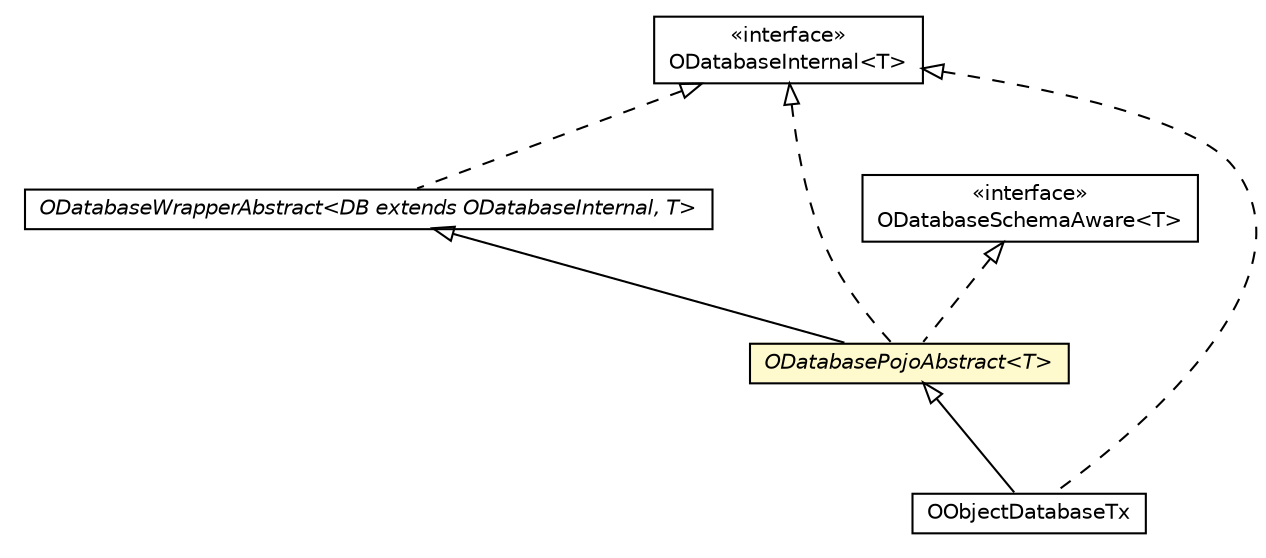 #!/usr/local/bin/dot
#
# Class diagram 
# Generated by UMLGraph version R5_6-24-gf6e263 (http://www.umlgraph.org/)
#

digraph G {
	edge [fontname="Helvetica",fontsize=10,labelfontname="Helvetica",labelfontsize=10];
	node [fontname="Helvetica",fontsize=10,shape=plaintext];
	nodesep=0.25;
	ranksep=0.5;
	// com.orientechnologies.orient.core.db.ODatabaseWrapperAbstract<DB extends com.orientechnologies.orient.core.db.ODatabaseInternal, T>
	c1373978 [label=<<table title="com.orientechnologies.orient.core.db.ODatabaseWrapperAbstract" border="0" cellborder="1" cellspacing="0" cellpadding="2" port="p" href="../../core/db/ODatabaseWrapperAbstract.html">
		<tr><td><table border="0" cellspacing="0" cellpadding="1">
<tr><td align="center" balign="center"><font face="Helvetica-Oblique"> ODatabaseWrapperAbstract&lt;DB extends ODatabaseInternal, T&gt; </font></td></tr>
		</table></td></tr>
		</table>>, URL="../../core/db/ODatabaseWrapperAbstract.html", fontname="Helvetica", fontcolor="black", fontsize=10.0];
	// com.orientechnologies.orient.core.db.ODatabaseInternal<T>
	c1373994 [label=<<table title="com.orientechnologies.orient.core.db.ODatabaseInternal" border="0" cellborder="1" cellspacing="0" cellpadding="2" port="p" href="../../core/db/ODatabaseInternal.html">
		<tr><td><table border="0" cellspacing="0" cellpadding="1">
<tr><td align="center" balign="center"> &#171;interface&#187; </td></tr>
<tr><td align="center" balign="center"> ODatabaseInternal&lt;T&gt; </td></tr>
		</table></td></tr>
		</table>>, URL="../../core/db/ODatabaseInternal.html", fontname="Helvetica", fontcolor="black", fontsize=10.0];
	// com.orientechnologies.orient.core.db.ODatabaseSchemaAware<T>
	c1373998 [label=<<table title="com.orientechnologies.orient.core.db.ODatabaseSchemaAware" border="0" cellborder="1" cellspacing="0" cellpadding="2" port="p" href="../../core/db/ODatabaseSchemaAware.html">
		<tr><td><table border="0" cellspacing="0" cellpadding="1">
<tr><td align="center" balign="center"> &#171;interface&#187; </td></tr>
<tr><td align="center" balign="center"> ODatabaseSchemaAware&lt;T&gt; </td></tr>
		</table></td></tr>
		</table>>, URL="../../core/db/ODatabaseSchemaAware.html", fontname="Helvetica", fontcolor="black", fontsize=10.0];
	// com.orientechnologies.orient.object.db.ODatabasePojoAbstract<T>
	c1375236 [label=<<table title="com.orientechnologies.orient.object.db.ODatabasePojoAbstract" border="0" cellborder="1" cellspacing="0" cellpadding="2" port="p" bgcolor="lemonChiffon" href="./ODatabasePojoAbstract.html">
		<tr><td><table border="0" cellspacing="0" cellpadding="1">
<tr><td align="center" balign="center"><font face="Helvetica-Oblique"> ODatabasePojoAbstract&lt;T&gt; </font></td></tr>
		</table></td></tr>
		</table>>, URL="./ODatabasePojoAbstract.html", fontname="Helvetica", fontcolor="black", fontsize=10.0];
	// com.orientechnologies.orient.object.db.OObjectDatabaseTx
	c1375239 [label=<<table title="com.orientechnologies.orient.object.db.OObjectDatabaseTx" border="0" cellborder="1" cellspacing="0" cellpadding="2" port="p" href="./OObjectDatabaseTx.html">
		<tr><td><table border="0" cellspacing="0" cellpadding="1">
<tr><td align="center" balign="center"> OObjectDatabaseTx </td></tr>
		</table></td></tr>
		</table>>, URL="./OObjectDatabaseTx.html", fontname="Helvetica", fontcolor="black", fontsize=10.0];
	//com.orientechnologies.orient.core.db.ODatabaseWrapperAbstract<DB extends com.orientechnologies.orient.core.db.ODatabaseInternal, T> implements com.orientechnologies.orient.core.db.ODatabaseInternal<T>
	c1373994:p -> c1373978:p [dir=back,arrowtail=empty,style=dashed];
	//com.orientechnologies.orient.object.db.ODatabasePojoAbstract<T> extends com.orientechnologies.orient.core.db.ODatabaseWrapperAbstract<com.orientechnologies.orient.core.db.document.ODatabaseDocumentTx, T>
	c1373978:p -> c1375236:p [dir=back,arrowtail=empty];
	//com.orientechnologies.orient.object.db.ODatabasePojoAbstract<T> implements com.orientechnologies.orient.core.db.ODatabaseSchemaAware<T>
	c1373998:p -> c1375236:p [dir=back,arrowtail=empty,style=dashed];
	//com.orientechnologies.orient.object.db.ODatabasePojoAbstract<T> implements com.orientechnologies.orient.core.db.ODatabaseInternal<T>
	c1373994:p -> c1375236:p [dir=back,arrowtail=empty,style=dashed];
	//com.orientechnologies.orient.object.db.OObjectDatabaseTx extends com.orientechnologies.orient.object.db.ODatabasePojoAbstract<java.lang.Object>
	c1375236:p -> c1375239:p [dir=back,arrowtail=empty];
	//com.orientechnologies.orient.object.db.OObjectDatabaseTx implements com.orientechnologies.orient.core.db.ODatabaseInternal<T>
	c1373994:p -> c1375239:p [dir=back,arrowtail=empty,style=dashed];
}


